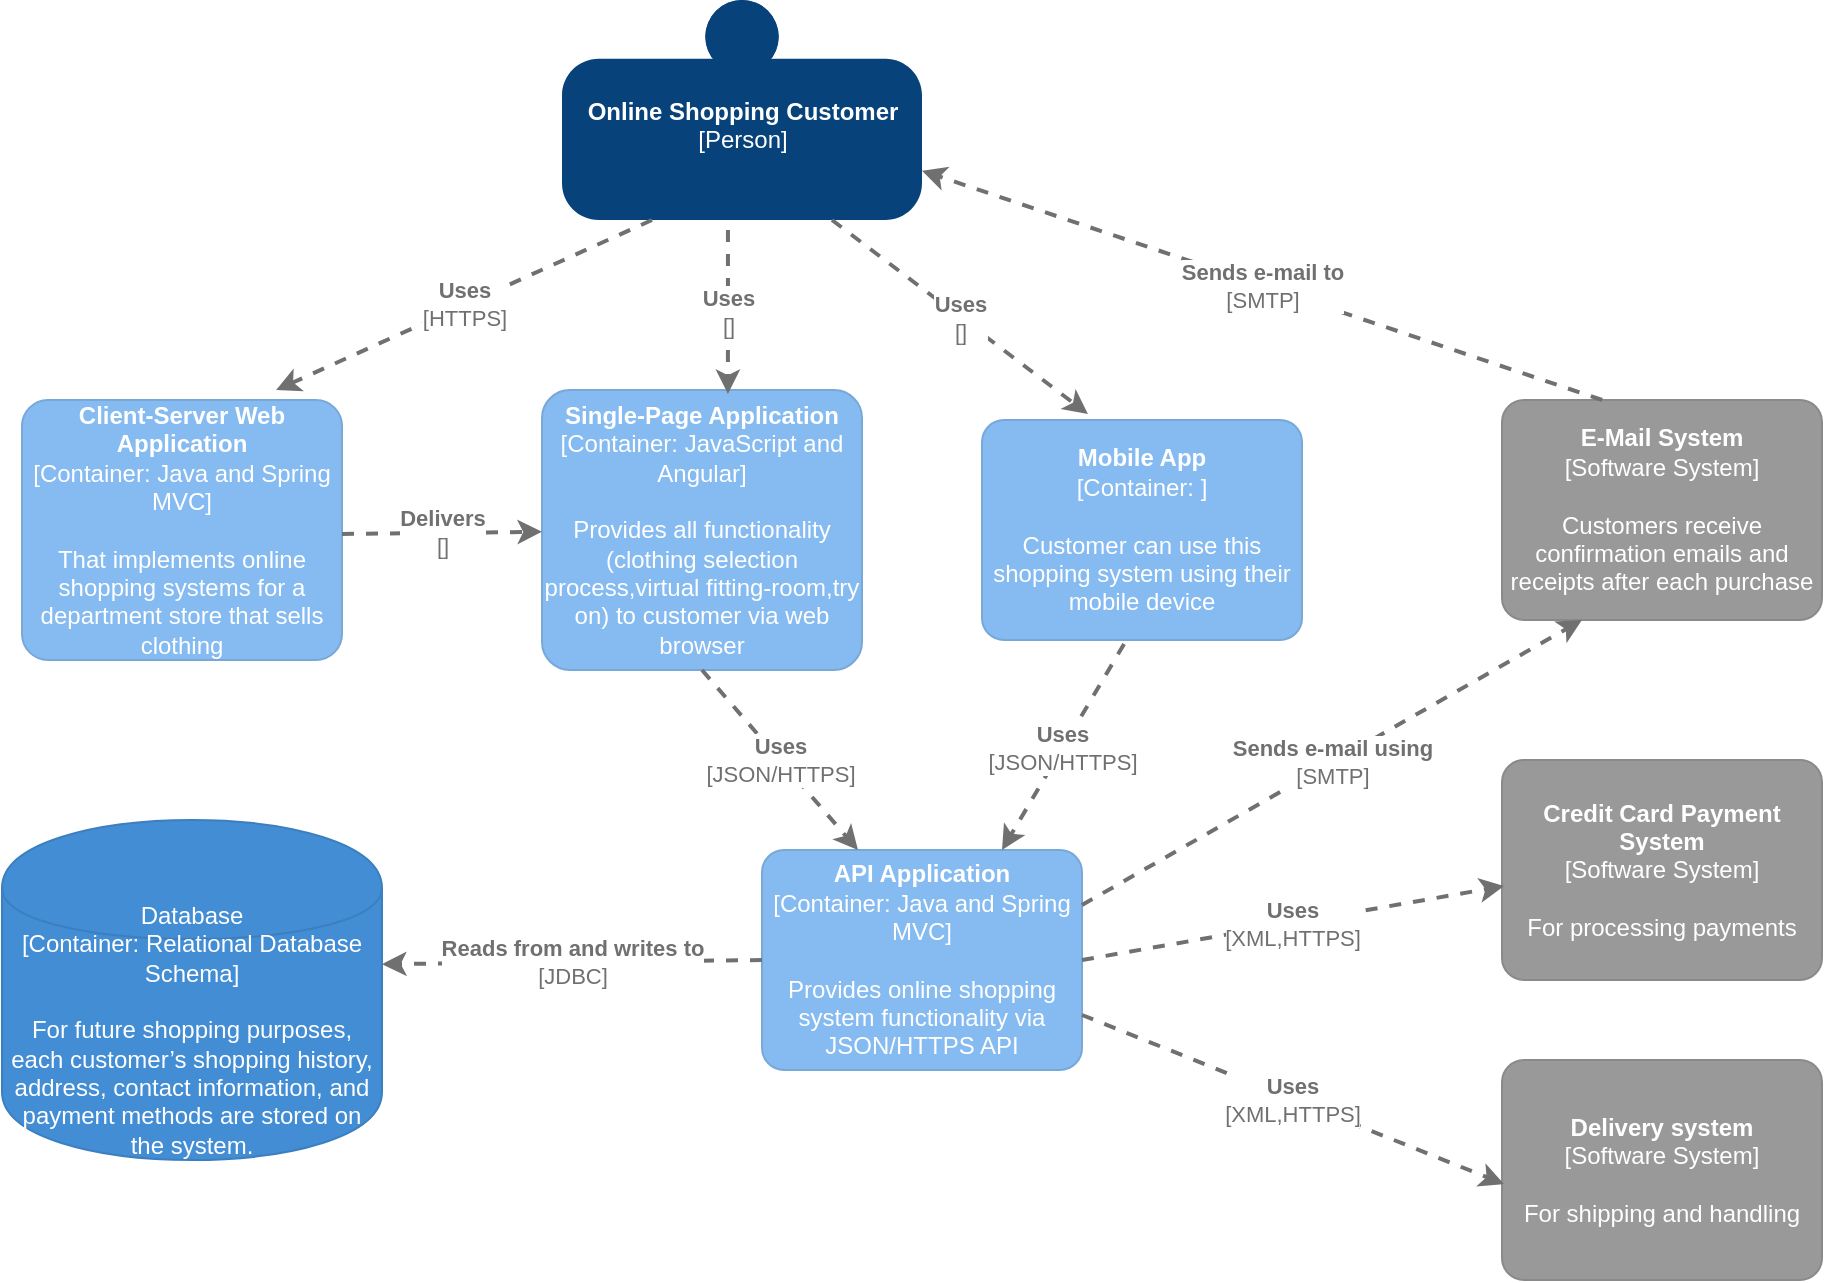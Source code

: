 <mxfile version="13.9.2" type="github">
  <diagram id="RaCBuU4i8ijSkp1iT-Z6" name="Page-1">
    <mxGraphModel dx="1186" dy="706" grid="1" gridSize="10" guides="1" tooltips="1" connect="1" arrows="1" fold="1" page="1" pageScale="1" pageWidth="850" pageHeight="1400" math="0" shadow="0">
      <root>
        <mxCell id="0" />
        <mxCell id="1" parent="0" />
        <object placeholders="1" c4Name="API Application" c4Type="Container" c4Technology="Java and Spring MVC" c4Description="Provides online shopping system functionality via JSON/HTTPS API" label="&lt;b&gt;%c4Name%&lt;/b&gt;&lt;div&gt;[%c4Type%: %c4Technology%]&lt;/div&gt;&lt;br&gt;&lt;div&gt;%c4Description%&lt;/div&gt;" id="KezJUuT2BobFNzHl6SFD-1">
          <mxCell style="rounded=1;whiteSpace=wrap;html=1;labelBackgroundColor=none;fillColor=#85BBF0;fontColor=#ffffff;align=center;arcSize=10;strokeColor=#78A8D8;metaEdit=1;metaData={&quot;c4Type&quot;:{&quot;editable&quot;:false}};points=[[0.25,0,0],[0.5,0,0],[0.75,0,0],[1,0.25,0],[1,0.5,0],[1,0.75,0],[0.75,1,0],[0.5,1,0],[0.25,1,0],[0,0.75,0],[0,0.5,0],[0,0.25,0]];" vertex="1" parent="1">
            <mxGeometry x="440" y="435" width="160" height="110.0" as="geometry" />
          </mxCell>
        </object>
        <object placeholders="1" c4Name="Single-Page Application" c4Type="Container" c4Technology="JavaScript and Angular" c4Description="Provides all functionality (clothing selection process,virtual fitting-room,try on) to customer via web browser" label="&lt;b&gt;%c4Name%&lt;/b&gt;&lt;div&gt;[%c4Type%: %c4Technology%]&lt;/div&gt;&lt;br&gt;&lt;div&gt;%c4Description%&lt;/div&gt;" id="KezJUuT2BobFNzHl6SFD-2">
          <mxCell style="rounded=1;whiteSpace=wrap;html=1;labelBackgroundColor=none;fillColor=#85BBF0;fontColor=#ffffff;align=center;arcSize=10;strokeColor=#78A8D8;metaEdit=1;metaData={&quot;c4Type&quot;:{&quot;editable&quot;:false}};points=[[0.25,0,0],[0.5,0,0],[0.75,0,0],[1,0.25,0],[1,0.5,0],[1,0.75,0],[0.75,1,0],[0.5,1,0],[0.25,1,0],[0,0.75,0],[0,0.5,0],[0,0.25,0]];" vertex="1" parent="1">
            <mxGeometry x="330" y="205" width="160" height="140" as="geometry" />
          </mxCell>
        </object>
        <object placeholders="1" c4Name="Client-Server Web Application" c4Type="Container" c4Technology="Java and Spring MVC" c4Description="That implements online shopping systems for a department store that sells clothing" label="&lt;b&gt;%c4Name%&lt;/b&gt;&lt;div&gt;[%c4Type%: %c4Technology%]&lt;/div&gt;&lt;br&gt;&lt;div&gt;%c4Description%&lt;/div&gt;" id="KezJUuT2BobFNzHl6SFD-3">
          <mxCell style="rounded=1;whiteSpace=wrap;html=1;labelBackgroundColor=none;fillColor=#85BBF0;fontColor=#ffffff;align=center;arcSize=10;strokeColor=#78A8D8;metaEdit=1;metaData={&quot;c4Type&quot;:{&quot;editable&quot;:false}};points=[[0.25,0,0],[0.5,0,0],[0.75,0,0],[1,0.25,0],[1,0.5,0],[1,0.75,0],[0.75,1,0],[0.5,1,0],[0.25,1,0],[0,0.75,0],[0,0.5,0],[0,0.25,0]];" vertex="1" parent="1">
            <mxGeometry x="70" y="210" width="160" height="130" as="geometry" />
          </mxCell>
        </object>
        <object placeholders="1" c4Type="Database" c4Technology="Relational Database Schema" c4Description="For future shopping purposes, each customer’s shopping history, address, contact information, and payment methods are stored on the system. " label="%c4Type%&lt;div&gt;[Container:&amp;nbsp;%c4Technology%]&lt;/div&gt;&lt;br&gt;&lt;div&gt;%c4Description%&lt;/div&gt;" id="KezJUuT2BobFNzHl6SFD-4">
          <mxCell style="shape=cylinder;whiteSpace=wrap;html=1;boundedLbl=1;rounded=0;labelBackgroundColor=none;fillColor=#438DD5;fontSize=12;fontColor=#ffffff;align=center;strokeColor=#3C7FC0;metaEdit=1;points=[[0.5,0,0],[1,0.25,0],[1,0.5,0],[1,0.75,0],[0.5,1,0],[0,0.75,0],[0,0.5,0],[0,0.25,0]];metaData={&quot;c4Type&quot;:{&quot;editable&quot;:false}};" vertex="1" parent="1">
            <mxGeometry x="60" y="420" width="190" height="170" as="geometry" />
          </mxCell>
        </object>
        <object placeholders="1" c4Name="Online Shopping Customer" c4Type="Person" c4Description="" label="&lt;b&gt;%c4Name%&lt;/b&gt;&lt;div&gt;[%c4Type%]&lt;/div&gt;&lt;br&gt;&lt;div&gt;%c4Description%&lt;/div&gt;" id="KezJUuT2BobFNzHl6SFD-5">
          <mxCell style="html=1;dashed=0;whitespace=wrap;fillColor=#08427b;strokeColor=none;fontColor=#ffffff;shape=mxgraph.c4.person;align=center;metaEdit=1;points=[[0.5,0,0],[1,0.5,0],[1,0.75,0],[0.75,1,0],[0.5,1,0],[0.25,1,0],[0,0.75,0],[0,0.5,0]];metaData={&quot;c4Type&quot;:{&quot;editable&quot;:false}};" vertex="1" parent="1">
            <mxGeometry x="340" y="10" width="180" height="110" as="geometry" />
          </mxCell>
        </object>
        <object placeholders="1" c4Name="Mobile App" c4Type="Container" c4Technology="" c4Description="Customer can use this shopping system using their mobile device" label="&lt;b&gt;%c4Name%&lt;/b&gt;&lt;div&gt;[%c4Type%: %c4Technology%]&lt;/div&gt;&lt;br&gt;&lt;div&gt;%c4Description%&lt;/div&gt;" id="KezJUuT2BobFNzHl6SFD-6">
          <mxCell style="rounded=1;whiteSpace=wrap;html=1;labelBackgroundColor=none;fillColor=#85BBF0;fontColor=#ffffff;align=center;arcSize=10;strokeColor=#78A8D8;metaEdit=1;metaData={&quot;c4Type&quot;:{&quot;editable&quot;:false}};points=[[0.25,0,0],[0.5,0,0],[0.75,0,0],[1,0.25,0],[1,0.5,0],[1,0.75,0],[0.75,1,0],[0.5,1,0],[0.25,1,0],[0,0.75,0],[0,0.5,0],[0,0.25,0]];" vertex="1" parent="1">
            <mxGeometry x="550" y="220" width="160" height="110.0" as="geometry" />
          </mxCell>
        </object>
        <object placeholders="1" c4Name="Delivery system" c4Type="Software System" c4Description="For shipping and handling" label="&lt;b&gt;%c4Name%&lt;/b&gt;&lt;div&gt;[%c4Type%]&lt;/div&gt;&lt;br&gt;&lt;div&gt;%c4Description%&lt;/div&gt;" id="KezJUuT2BobFNzHl6SFD-7">
          <mxCell style="rounded=1;whiteSpace=wrap;html=1;labelBackgroundColor=none;fillColor=#999999;fontColor=#ffffff;align=center;arcSize=10;strokeColor=#8A8A8A;metaEdit=1;metaData={&quot;c4Type&quot;:{&quot;editable&quot;:false}};points=[[0.25,0,0],[0.5,0,0],[0.75,0,0],[1,0.25,0],[1,0.5,0],[1,0.75,0],[0.75,1,0],[0.5,1,0],[0.25,1,0],[0,0.75,0],[0,0.5,0],[0,0.25,0]];" vertex="1" parent="1">
            <mxGeometry x="810" y="540" width="160" height="110.0" as="geometry" />
          </mxCell>
        </object>
        <object placeholders="1" c4Name="Credit Card Payment System" c4Type="Software System" c4Description="For processing payments" label="&lt;b&gt;%c4Name%&lt;/b&gt;&lt;div&gt;[%c4Type%]&lt;/div&gt;&lt;br&gt;&lt;div&gt;%c4Description%&lt;/div&gt;" id="KezJUuT2BobFNzHl6SFD-8">
          <mxCell style="rounded=1;whiteSpace=wrap;html=1;labelBackgroundColor=none;fillColor=#999999;fontColor=#ffffff;align=center;arcSize=10;strokeColor=#8A8A8A;metaEdit=1;metaData={&quot;c4Type&quot;:{&quot;editable&quot;:false}};points=[[0.25,0,0],[0.5,0,0],[0.75,0,0],[1,0.25,0],[1,0.5,0],[1,0.75,0],[0.75,1,0],[0.5,1,0],[0.25,1,0],[0,0.75,0],[0,0.5,0],[0,0.25,0]];" vertex="1" parent="1">
            <mxGeometry x="810" y="390" width="160" height="110.0" as="geometry" />
          </mxCell>
        </object>
        <object placeholders="1" c4Name="E-Mail System" c4Type="Software System" c4Description="Customers receive confirmation emails and receipts after each purchase" label="&lt;b&gt;%c4Name%&lt;/b&gt;&lt;div&gt;[%c4Type%]&lt;/div&gt;&lt;br&gt;&lt;div&gt;%c4Description%&lt;/div&gt;" id="KezJUuT2BobFNzHl6SFD-9">
          <mxCell style="rounded=1;whiteSpace=wrap;html=1;labelBackgroundColor=none;fillColor=#999999;fontColor=#ffffff;align=center;arcSize=10;strokeColor=#8A8A8A;metaEdit=1;metaData={&quot;c4Type&quot;:{&quot;editable&quot;:false}};points=[[0.25,0,0],[0.5,0,0],[0.75,0,0],[1,0.25,0],[1,0.5,0],[1,0.75,0],[0.75,1,0],[0.5,1,0],[0.25,1,0],[0,0.75,0],[0,0.5,0],[0,0.25,0]];" vertex="1" parent="1">
            <mxGeometry x="810" y="210" width="160" height="110.0" as="geometry" />
          </mxCell>
        </object>
        <object placeholders="1" c4Type="Relationship" c4Technology="SMTP" c4Description="Sends e-mail to" label="&lt;div style=&quot;text-align: left&quot;&gt;&lt;div style=&quot;text-align: center&quot;&gt;&lt;b&gt;%c4Description%&lt;/b&gt;&lt;/div&gt;&lt;div style=&quot;text-align: center&quot;&gt;[%c4Technology%]&lt;/div&gt;&lt;/div&gt;" id="KezJUuT2BobFNzHl6SFD-13">
          <mxCell style="edgeStyle=none;rounded=0;html=1;jettySize=auto;orthogonalLoop=1;strokeColor=#707070;strokeWidth=2;fontColor=#707070;jumpStyle=none;dashed=1;metaEdit=1;metaData={&quot;c4Type&quot;:{&quot;editable&quot;:false}};exitX=0.313;exitY=0;exitDx=0;exitDy=0;exitPerimeter=0;" edge="1" parent="1" source="KezJUuT2BobFNzHl6SFD-9" target="KezJUuT2BobFNzHl6SFD-5">
            <mxGeometry width="160" relative="1" as="geometry">
              <mxPoint x="870" y="85" as="sourcePoint" />
              <mxPoint x="500" y="340" as="targetPoint" />
            </mxGeometry>
          </mxCell>
        </object>
        <object placeholders="1" c4Type="Relationship" c4Technology="SMTP" c4Description="Sends e-mail using" label="&lt;div style=&quot;text-align: left&quot;&gt;&lt;div style=&quot;text-align: center&quot;&gt;&lt;b&gt;%c4Description%&lt;/b&gt;&lt;/div&gt;&lt;div style=&quot;text-align: center&quot;&gt;[%c4Technology%]&lt;/div&gt;&lt;/div&gt;" id="KezJUuT2BobFNzHl6SFD-14">
          <mxCell style="edgeStyle=none;rounded=0;html=1;entryX=0.25;entryY=1;jettySize=auto;orthogonalLoop=1;strokeColor=#707070;strokeWidth=2;fontColor=#707070;jumpStyle=none;dashed=1;metaEdit=1;metaData={&quot;c4Type&quot;:{&quot;editable&quot;:false}};entryDx=0;entryDy=0;entryPerimeter=0;exitX=1;exitY=0.25;exitDx=0;exitDy=0;exitPerimeter=0;" edge="1" parent="1" source="KezJUuT2BobFNzHl6SFD-1" target="KezJUuT2BobFNzHl6SFD-9">
            <mxGeometry width="160" relative="1" as="geometry">
              <mxPoint x="340" y="340" as="sourcePoint" />
              <mxPoint x="500" y="340" as="targetPoint" />
            </mxGeometry>
          </mxCell>
        </object>
        <object placeholders="1" c4Type="Relationship" c4Technology="XML,HTTPS" c4Description="Uses" label="&lt;div style=&quot;text-align: left&quot;&gt;&lt;div style=&quot;text-align: center&quot;&gt;&lt;b&gt;%c4Description%&lt;/b&gt;&lt;/div&gt;&lt;div style=&quot;text-align: center&quot;&gt;[%c4Technology%]&lt;/div&gt;&lt;/div&gt;" id="KezJUuT2BobFNzHl6SFD-15">
          <mxCell style="edgeStyle=none;rounded=0;html=1;entryX=0.006;entryY=0.573;jettySize=auto;orthogonalLoop=1;strokeColor=#707070;strokeWidth=2;fontColor=#707070;jumpStyle=none;dashed=1;metaEdit=1;metaData={&quot;c4Type&quot;:{&quot;editable&quot;:false}};entryDx=0;entryDy=0;entryPerimeter=0;exitX=1;exitY=0.5;exitDx=0;exitDy=0;exitPerimeter=0;" edge="1" parent="1" source="KezJUuT2BobFNzHl6SFD-1" target="KezJUuT2BobFNzHl6SFD-8">
            <mxGeometry width="160" relative="1" as="geometry">
              <mxPoint x="360" y="330" as="sourcePoint" />
              <mxPoint x="520" y="330" as="targetPoint" />
            </mxGeometry>
          </mxCell>
        </object>
        <object placeholders="1" c4Type="Relationship" c4Technology="XML,HTTPS" c4Description="Uses" label="&lt;div style=&quot;text-align: left&quot;&gt;&lt;div style=&quot;text-align: center&quot;&gt;&lt;b&gt;%c4Description%&lt;/b&gt;&lt;/div&gt;&lt;div style=&quot;text-align: center&quot;&gt;[%c4Technology%]&lt;/div&gt;&lt;/div&gt;" id="KezJUuT2BobFNzHl6SFD-16">
          <mxCell style="edgeStyle=none;rounded=0;html=1;entryX=0.006;entryY=0.564;jettySize=auto;orthogonalLoop=1;strokeColor=#707070;strokeWidth=2;fontColor=#707070;jumpStyle=none;dashed=1;metaEdit=1;metaData={&quot;c4Type&quot;:{&quot;editable&quot;:false}};entryDx=0;entryDy=0;entryPerimeter=0;exitX=1;exitY=0.75;exitDx=0;exitDy=0;exitPerimeter=0;" edge="1" parent="1" source="KezJUuT2BobFNzHl6SFD-1" target="KezJUuT2BobFNzHl6SFD-7">
            <mxGeometry width="160" relative="1" as="geometry">
              <mxPoint x="360" y="330" as="sourcePoint" />
              <mxPoint x="520" y="330" as="targetPoint" />
            </mxGeometry>
          </mxCell>
        </object>
        <object placeholders="1" c4Type="Relationship" c4Technology="JDBC" c4Description="Reads from and writes to" label="&lt;div style=&quot;text-align: left&quot;&gt;&lt;div style=&quot;text-align: center&quot;&gt;&lt;b&gt;%c4Description%&lt;/b&gt;&lt;/div&gt;&lt;div style=&quot;text-align: center&quot;&gt;[%c4Technology%]&lt;/div&gt;&lt;/div&gt;" id="KezJUuT2BobFNzHl6SFD-17">
          <mxCell style="edgeStyle=none;rounded=0;html=1;entryX=1;entryY=0.424;jettySize=auto;orthogonalLoop=1;strokeColor=#707070;strokeWidth=2;fontColor=#707070;jumpStyle=none;dashed=1;metaEdit=1;metaData={&quot;c4Type&quot;:{&quot;editable&quot;:false}};entryDx=0;entryDy=0;entryPerimeter=0;exitX=0;exitY=0.5;exitDx=0;exitDy=0;exitPerimeter=0;" edge="1" parent="1" source="KezJUuT2BobFNzHl6SFD-1" target="KezJUuT2BobFNzHl6SFD-4">
            <mxGeometry width="160" relative="1" as="geometry">
              <mxPoint x="360" y="330" as="sourcePoint" />
              <mxPoint x="520" y="330" as="targetPoint" />
            </mxGeometry>
          </mxCell>
        </object>
        <object placeholders="1" c4Type="Relationship" c4Technology="HTTPS" c4Description="Uses" label="&lt;div style=&quot;text-align: left&quot;&gt;&lt;div style=&quot;text-align: center&quot;&gt;&lt;b&gt;%c4Description%&lt;/b&gt;&lt;/div&gt;&lt;div style=&quot;text-align: center&quot;&gt;[%c4Technology%]&lt;/div&gt;&lt;/div&gt;" id="KezJUuT2BobFNzHl6SFD-18">
          <mxCell style="edgeStyle=none;rounded=0;html=1;jettySize=auto;orthogonalLoop=1;strokeColor=#707070;strokeWidth=2;fontColor=#707070;jumpStyle=none;dashed=1;metaEdit=1;metaData={&quot;c4Type&quot;:{&quot;editable&quot;:false}};exitX=0.25;exitY=1;exitDx=0;exitDy=0;exitPerimeter=0;entryX=0.794;entryY=-0.038;entryDx=0;entryDy=0;entryPerimeter=0;" edge="1" parent="1" source="KezJUuT2BobFNzHl6SFD-5" target="KezJUuT2BobFNzHl6SFD-3">
            <mxGeometry width="160" relative="1" as="geometry">
              <mxPoint x="360" y="330" as="sourcePoint" />
              <mxPoint x="190" y="200" as="targetPoint" />
            </mxGeometry>
          </mxCell>
        </object>
        <object placeholders="1" c4Type="Relationship" c4Technology="" c4Description="Uses" label="&lt;div style=&quot;text-align: left&quot;&gt;&lt;div style=&quot;text-align: center&quot;&gt;&lt;b&gt;%c4Description%&lt;/b&gt;&lt;/div&gt;&lt;div style=&quot;text-align: center&quot;&gt;[%c4Technology%]&lt;/div&gt;&lt;/div&gt;" id="KezJUuT2BobFNzHl6SFD-20">
          <mxCell style="edgeStyle=none;rounded=0;html=1;entryX=0.581;entryY=0.014;jettySize=auto;orthogonalLoop=1;strokeColor=#707070;strokeWidth=2;fontColor=#707070;jumpStyle=none;dashed=1;metaEdit=1;metaData={&quot;c4Type&quot;:{&quot;editable&quot;:false}};entryDx=0;entryDy=0;entryPerimeter=0;exitX=0.461;exitY=1.045;exitDx=0;exitDy=0;exitPerimeter=0;" edge="1" parent="1" source="KezJUuT2BobFNzHl6SFD-5" target="KezJUuT2BobFNzHl6SFD-2">
            <mxGeometry width="160" relative="1" as="geometry">
              <mxPoint x="360" y="330" as="sourcePoint" />
              <mxPoint x="520" y="330" as="targetPoint" />
            </mxGeometry>
          </mxCell>
        </object>
        <object placeholders="1" c4Type="Relationship" c4Technology="" c4Description="Uses" label="&lt;div style=&quot;text-align: left&quot;&gt;&lt;div style=&quot;text-align: center&quot;&gt;&lt;b&gt;%c4Description%&lt;/b&gt;&lt;/div&gt;&lt;div style=&quot;text-align: center&quot;&gt;[%c4Technology%]&lt;/div&gt;&lt;/div&gt;" id="KezJUuT2BobFNzHl6SFD-21">
          <mxCell style="edgeStyle=none;rounded=0;html=1;jettySize=auto;orthogonalLoop=1;strokeColor=#707070;strokeWidth=2;fontColor=#707070;jumpStyle=none;dashed=1;metaEdit=1;metaData={&quot;c4Type&quot;:{&quot;editable&quot;:false}};exitX=0.75;exitY=1;exitDx=0;exitDy=0;exitPerimeter=0;entryX=0.331;entryY=-0.027;entryDx=0;entryDy=0;entryPerimeter=0;" edge="1" parent="1" source="KezJUuT2BobFNzHl6SFD-5" target="KezJUuT2BobFNzHl6SFD-6">
            <mxGeometry width="160" relative="1" as="geometry">
              <mxPoint x="360" y="330" as="sourcePoint" />
              <mxPoint x="560" y="210" as="targetPoint" />
            </mxGeometry>
          </mxCell>
        </object>
        <object placeholders="1" c4Type="Relationship" c4Technology="" c4Description="Delivers" label="&lt;div style=&quot;text-align: left&quot;&gt;&lt;div style=&quot;text-align: center&quot;&gt;&lt;b&gt;%c4Description%&lt;/b&gt;&lt;/div&gt;&lt;div style=&quot;text-align: center&quot;&gt;[%c4Technology%]&lt;/div&gt;&lt;/div&gt;" id="KezJUuT2BobFNzHl6SFD-22">
          <mxCell style="edgeStyle=none;rounded=0;html=1;jettySize=auto;orthogonalLoop=1;strokeColor=#707070;strokeWidth=2;fontColor=#707070;jumpStyle=none;dashed=1;metaEdit=1;metaData={&quot;c4Type&quot;:{&quot;editable&quot;:false}};" edge="1" parent="1" target="KezJUuT2BobFNzHl6SFD-2">
            <mxGeometry width="160" relative="1" as="geometry">
              <mxPoint x="230" y="277" as="sourcePoint" />
              <mxPoint x="520" y="330" as="targetPoint" />
            </mxGeometry>
          </mxCell>
        </object>
        <object placeholders="1" c4Type="Relationship" c4Technology="JSON/HTTPS" c4Description="Uses" label="&lt;div style=&quot;text-align: left&quot;&gt;&lt;div style=&quot;text-align: center&quot;&gt;&lt;b&gt;%c4Description%&lt;/b&gt;&lt;/div&gt;&lt;div style=&quot;text-align: center&quot;&gt;[%c4Technology%]&lt;/div&gt;&lt;/div&gt;" id="KezJUuT2BobFNzHl6SFD-23">
          <mxCell style="edgeStyle=none;rounded=0;html=1;entryX=0.3;entryY=0;jettySize=auto;orthogonalLoop=1;strokeColor=#707070;strokeWidth=2;fontColor=#707070;jumpStyle=none;dashed=1;metaEdit=1;metaData={&quot;c4Type&quot;:{&quot;editable&quot;:false}};entryDx=0;entryDy=0;entryPerimeter=0;exitX=0.5;exitY=1;exitDx=0;exitDy=0;exitPerimeter=0;" edge="1" parent="1" source="KezJUuT2BobFNzHl6SFD-2" target="KezJUuT2BobFNzHl6SFD-1">
            <mxGeometry width="160" relative="1" as="geometry">
              <mxPoint x="360" y="330" as="sourcePoint" />
              <mxPoint x="520" y="330" as="targetPoint" />
            </mxGeometry>
          </mxCell>
        </object>
        <object placeholders="1" c4Type="Relationship" c4Technology="JSON/HTTPS" c4Description="Uses" label="&lt;div style=&quot;text-align: left&quot;&gt;&lt;div style=&quot;text-align: center&quot;&gt;&lt;b&gt;%c4Description%&lt;/b&gt;&lt;/div&gt;&lt;div style=&quot;text-align: center&quot;&gt;[%c4Technology%]&lt;/div&gt;&lt;/div&gt;" id="KezJUuT2BobFNzHl6SFD-24">
          <mxCell style="edgeStyle=none;rounded=0;html=1;entryX=0.75;entryY=0;jettySize=auto;orthogonalLoop=1;strokeColor=#707070;strokeWidth=2;fontColor=#707070;jumpStyle=none;dashed=1;metaEdit=1;metaData={&quot;c4Type&quot;:{&quot;editable&quot;:false}};entryDx=0;entryDy=0;entryPerimeter=0;exitX=0.444;exitY=1.018;exitDx=0;exitDy=0;exitPerimeter=0;" edge="1" parent="1" source="KezJUuT2BobFNzHl6SFD-6" target="KezJUuT2BobFNzHl6SFD-1">
            <mxGeometry width="160" relative="1" as="geometry">
              <mxPoint x="360" y="330" as="sourcePoint" />
              <mxPoint x="520" y="330" as="targetPoint" />
            </mxGeometry>
          </mxCell>
        </object>
      </root>
    </mxGraphModel>
  </diagram>
</mxfile>

